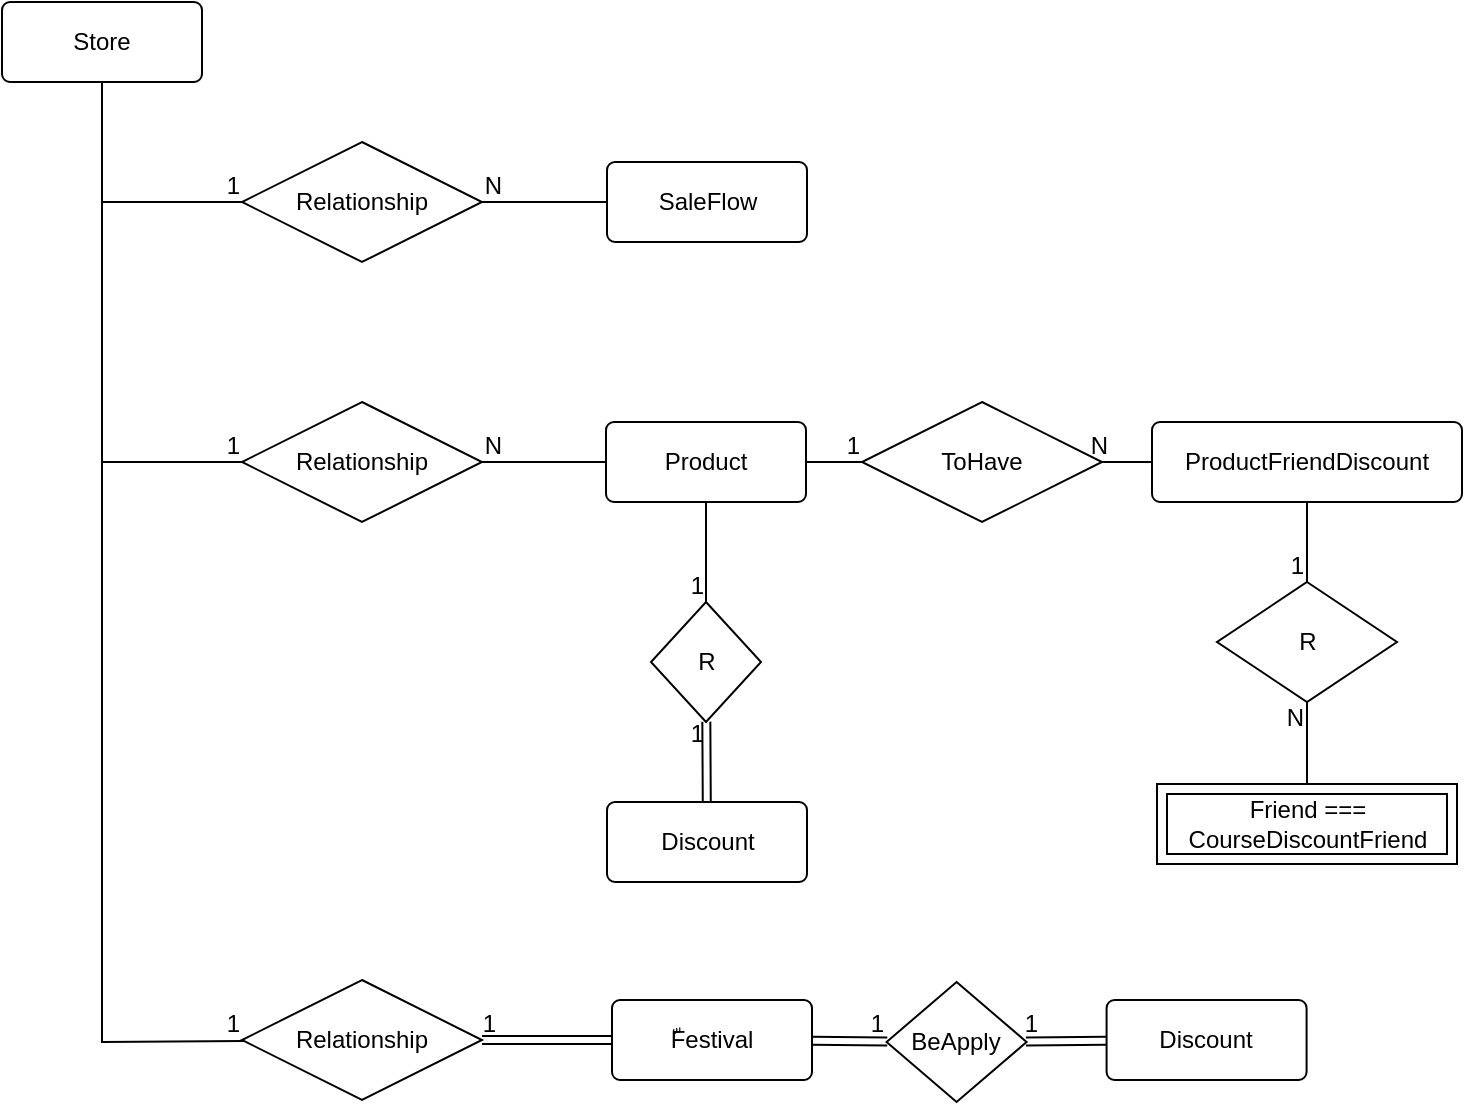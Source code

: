 <mxfile version="24.7.17">
  <diagram name="Page-1" id="4HmHEYtBcl-MZlgAi7pu">
    <mxGraphModel dx="3296" dy="1926" grid="1" gridSize="10" guides="1" tooltips="1" connect="1" arrows="1" fold="1" page="1" pageScale="1" pageWidth="850" pageHeight="1100" math="0" shadow="0">
      <root>
        <mxCell id="0" />
        <mxCell id="1" parent="0" />
        <mxCell id="G_zqbz2y6yFYz6wzq9T6-1" value="ّFestival" style="rounded=1;arcSize=10;whiteSpace=wrap;html=1;align=center;" parent="1" vertex="1">
          <mxGeometry x="-1335" y="-511" width="100" height="40" as="geometry" />
        </mxCell>
        <mxCell id="G_zqbz2y6yFYz6wzq9T6-2" value="" style="shape=link;html=1;rounded=0;" parent="1" target="G_zqbz2y6yFYz6wzq9T6-1" edge="1" source="pOlUJS17UwHzJJt9zdOD-13">
          <mxGeometry relative="1" as="geometry">
            <mxPoint x="-1380" y="-491" as="sourcePoint" />
            <mxPoint x="-1385" y="-431" as="targetPoint" />
          </mxGeometry>
        </mxCell>
        <mxCell id="G_zqbz2y6yFYz6wzq9T6-3" value="1" style="resizable=0;html=1;whiteSpace=wrap;align=right;verticalAlign=bottom;" parent="G_zqbz2y6yFYz6wzq9T6-2" connectable="0" vertex="1">
          <mxGeometry x="1" relative="1" as="geometry">
            <mxPoint x="-57" as="offset" />
          </mxGeometry>
        </mxCell>
        <mxCell id="G_zqbz2y6yFYz6wzq9T6-4" value="Discount" style="rounded=1;arcSize=10;whiteSpace=wrap;html=1;align=center;" parent="1" vertex="1">
          <mxGeometry x="-1087.71" y="-511" width="100" height="40" as="geometry" />
        </mxCell>
        <mxCell id="G_zqbz2y6yFYz6wzq9T6-5" value="BeApply" style="shape=rhombus;perimeter=rhombusPerimeter;whiteSpace=wrap;html=1;align=center;" parent="1" vertex="1">
          <mxGeometry x="-1197.71" y="-520" width="70" height="60" as="geometry" />
        </mxCell>
        <mxCell id="G_zqbz2y6yFYz6wzq9T6-6" value="" style="shape=link;html=1;rounded=0;" parent="1" source="G_zqbz2y6yFYz6wzq9T6-1" target="G_zqbz2y6yFYz6wzq9T6-5" edge="1">
          <mxGeometry relative="1" as="geometry">
            <mxPoint x="-1137.71" y="-381" as="sourcePoint" />
            <mxPoint x="-977.71" y="-381" as="targetPoint" />
          </mxGeometry>
        </mxCell>
        <mxCell id="G_zqbz2y6yFYz6wzq9T6-7" value="1" style="resizable=0;html=1;whiteSpace=wrap;align=right;verticalAlign=bottom;" parent="G_zqbz2y6yFYz6wzq9T6-6" connectable="0" vertex="1">
          <mxGeometry x="1" relative="1" as="geometry" />
        </mxCell>
        <mxCell id="G_zqbz2y6yFYz6wzq9T6-8" value="" style="shape=link;html=1;rounded=0;" parent="1" source="G_zqbz2y6yFYz6wzq9T6-4" target="G_zqbz2y6yFYz6wzq9T6-5" edge="1">
          <mxGeometry relative="1" as="geometry">
            <mxPoint x="-1147.71" y="-401" as="sourcePoint" />
            <mxPoint x="-987.71" y="-401" as="targetPoint" />
          </mxGeometry>
        </mxCell>
        <mxCell id="G_zqbz2y6yFYz6wzq9T6-9" value="1" style="resizable=0;html=1;whiteSpace=wrap;align=right;verticalAlign=bottom;" parent="G_zqbz2y6yFYz6wzq9T6-8" connectable="0" vertex="1">
          <mxGeometry x="1" relative="1" as="geometry">
            <mxPoint x="8" as="offset" />
          </mxGeometry>
        </mxCell>
        <mxCell id="G_zqbz2y6yFYz6wzq9T6-10" value="Store" style="rounded=1;arcSize=10;whiteSpace=wrap;html=1;align=center;" parent="1" vertex="1">
          <mxGeometry x="-1640" y="-1010" width="100" height="40" as="geometry" />
        </mxCell>
        <mxCell id="G_zqbz2y6yFYz6wzq9T6-11" value="SaleFlow" style="rounded=1;arcSize=10;whiteSpace=wrap;html=1;align=center;" parent="1" vertex="1">
          <mxGeometry x="-1337.5" y="-930" width="100" height="40" as="geometry" />
        </mxCell>
        <mxCell id="G_zqbz2y6yFYz6wzq9T6-12" value="Product" style="rounded=1;arcSize=10;whiteSpace=wrap;html=1;align=center;" parent="1" vertex="1">
          <mxGeometry x="-1338" y="-800" width="100" height="40" as="geometry" />
        </mxCell>
        <mxCell id="G_zqbz2y6yFYz6wzq9T6-13" value="ProductFriendDiscount" style="rounded=1;arcSize=10;whiteSpace=wrap;html=1;align=center;rotation=0;" parent="1" vertex="1">
          <mxGeometry x="-1065" y="-800" width="155" height="40" as="geometry" />
        </mxCell>
        <mxCell id="G_zqbz2y6yFYz6wzq9T6-14" value="ToHave" style="shape=rhombus;perimeter=rhombusPerimeter;whiteSpace=wrap;html=1;align=center;" parent="1" vertex="1">
          <mxGeometry x="-1210" y="-810" width="120" height="60" as="geometry" />
        </mxCell>
        <mxCell id="G_zqbz2y6yFYz6wzq9T6-15" value="" style="endArrow=none;html=1;rounded=0;" parent="1" source="G_zqbz2y6yFYz6wzq9T6-13" target="G_zqbz2y6yFYz6wzq9T6-14" edge="1">
          <mxGeometry relative="1" as="geometry">
            <mxPoint x="-1275" y="-580" as="sourcePoint" />
            <mxPoint x="-1115" y="-580" as="targetPoint" />
          </mxGeometry>
        </mxCell>
        <mxCell id="G_zqbz2y6yFYz6wzq9T6-16" value="N" style="resizable=0;html=1;whiteSpace=wrap;align=right;verticalAlign=bottom;" parent="G_zqbz2y6yFYz6wzq9T6-15" connectable="0" vertex="1">
          <mxGeometry x="1" relative="1" as="geometry">
            <mxPoint x="4" as="offset" />
          </mxGeometry>
        </mxCell>
        <mxCell id="G_zqbz2y6yFYz6wzq9T6-17" value="Friend === CourseDiscountFriend" style="shape=ext;margin=3;double=1;whiteSpace=wrap;html=1;align=center;" parent="1" vertex="1">
          <mxGeometry x="-1062.5" y="-619" width="150" height="40" as="geometry" />
        </mxCell>
        <mxCell id="G_zqbz2y6yFYz6wzq9T6-18" value="R" style="shape=rhombus;perimeter=rhombusPerimeter;whiteSpace=wrap;html=1;align=center;" parent="1" vertex="1">
          <mxGeometry x="-1032.5" y="-720" width="90" height="60" as="geometry" />
        </mxCell>
        <mxCell id="G_zqbz2y6yFYz6wzq9T6-19" value="" style="endArrow=none;html=1;rounded=0;" parent="1" source="G_zqbz2y6yFYz6wzq9T6-17" target="G_zqbz2y6yFYz6wzq9T6-18" edge="1">
          <mxGeometry relative="1" as="geometry">
            <mxPoint x="-1345" y="-800" as="sourcePoint" />
            <mxPoint x="-1185" y="-800" as="targetPoint" />
          </mxGeometry>
        </mxCell>
        <mxCell id="G_zqbz2y6yFYz6wzq9T6-20" value="N" style="resizable=0;html=1;whiteSpace=wrap;align=right;verticalAlign=bottom;" parent="G_zqbz2y6yFYz6wzq9T6-19" connectable="0" vertex="1">
          <mxGeometry x="1" relative="1" as="geometry">
            <mxPoint y="16" as="offset" />
          </mxGeometry>
        </mxCell>
        <mxCell id="G_zqbz2y6yFYz6wzq9T6-21" value="" style="endArrow=none;html=1;rounded=0;" parent="1" source="G_zqbz2y6yFYz6wzq9T6-13" target="G_zqbz2y6yFYz6wzq9T6-18" edge="1">
          <mxGeometry relative="1" as="geometry">
            <mxPoint x="-1305" y="-770" as="sourcePoint" />
            <mxPoint x="-1145" y="-770" as="targetPoint" />
          </mxGeometry>
        </mxCell>
        <mxCell id="G_zqbz2y6yFYz6wzq9T6-22" value="1" style="resizable=0;html=1;whiteSpace=wrap;align=right;verticalAlign=bottom;" parent="G_zqbz2y6yFYz6wzq9T6-21" connectable="0" vertex="1">
          <mxGeometry x="1" relative="1" as="geometry">
            <mxPoint as="offset" />
          </mxGeometry>
        </mxCell>
        <mxCell id="G_zqbz2y6yFYz6wzq9T6-23" value="" style="endArrow=none;html=1;rounded=0;" parent="1" source="G_zqbz2y6yFYz6wzq9T6-12" target="G_zqbz2y6yFYz6wzq9T6-14" edge="1">
          <mxGeometry relative="1" as="geometry">
            <mxPoint x="-1420" y="-700" as="sourcePoint" />
            <mxPoint x="-1260" y="-700" as="targetPoint" />
          </mxGeometry>
        </mxCell>
        <mxCell id="G_zqbz2y6yFYz6wzq9T6-24" value="1" style="resizable=0;html=1;whiteSpace=wrap;align=right;verticalAlign=bottom;" parent="G_zqbz2y6yFYz6wzq9T6-23" connectable="0" vertex="1">
          <mxGeometry x="1" relative="1" as="geometry" />
        </mxCell>
        <mxCell id="G_zqbz2y6yFYz6wzq9T6-25" value="Discount" style="rounded=1;arcSize=10;whiteSpace=wrap;html=1;align=center;" parent="1" vertex="1">
          <mxGeometry x="-1337.5" y="-610" width="100" height="40" as="geometry" />
        </mxCell>
        <mxCell id="G_zqbz2y6yFYz6wzq9T6-26" value="R" style="shape=rhombus;perimeter=rhombusPerimeter;whiteSpace=wrap;html=1;align=center;" parent="1" vertex="1">
          <mxGeometry x="-1315.5" y="-710" width="55" height="60" as="geometry" />
        </mxCell>
        <mxCell id="G_zqbz2y6yFYz6wzq9T6-27" value="" style="shape=link;html=1;rounded=0;" parent="1" source="G_zqbz2y6yFYz6wzq9T6-25" target="G_zqbz2y6yFYz6wzq9T6-26" edge="1">
          <mxGeometry relative="1" as="geometry">
            <mxPoint x="-1490" y="-650" as="sourcePoint" />
            <mxPoint x="-1330" y="-650" as="targetPoint" />
          </mxGeometry>
        </mxCell>
        <mxCell id="G_zqbz2y6yFYz6wzq9T6-28" value="1" style="resizable=0;html=1;whiteSpace=wrap;align=right;verticalAlign=bottom;" parent="G_zqbz2y6yFYz6wzq9T6-27" connectable="0" vertex="1">
          <mxGeometry x="1" relative="1" as="geometry">
            <mxPoint y="14" as="offset" />
          </mxGeometry>
        </mxCell>
        <mxCell id="G_zqbz2y6yFYz6wzq9T6-29" value="" style="endArrow=none;html=1;rounded=0;" parent="1" source="G_zqbz2y6yFYz6wzq9T6-12" target="G_zqbz2y6yFYz6wzq9T6-26" edge="1">
          <mxGeometry relative="1" as="geometry">
            <mxPoint x="-1470" y="-720" as="sourcePoint" />
            <mxPoint x="-1310" y="-720" as="targetPoint" />
          </mxGeometry>
        </mxCell>
        <mxCell id="G_zqbz2y6yFYz6wzq9T6-30" value="1" style="resizable=0;html=1;whiteSpace=wrap;align=right;verticalAlign=bottom;" parent="G_zqbz2y6yFYz6wzq9T6-29" connectable="0" vertex="1">
          <mxGeometry x="1" relative="1" as="geometry" />
        </mxCell>
        <mxCell id="pOlUJS17UwHzJJt9zdOD-1" value="Relationship" style="shape=rhombus;perimeter=rhombusPerimeter;whiteSpace=wrap;html=1;align=center;" vertex="1" parent="1">
          <mxGeometry x="-1520" y="-940" width="120" height="60" as="geometry" />
        </mxCell>
        <mxCell id="pOlUJS17UwHzJJt9zdOD-2" value="" style="endArrow=none;html=1;rounded=0;" edge="1" parent="1" source="G_zqbz2y6yFYz6wzq9T6-11" target="pOlUJS17UwHzJJt9zdOD-1">
          <mxGeometry relative="1" as="geometry">
            <mxPoint x="-1620" y="-820" as="sourcePoint" />
            <mxPoint x="-1460" y="-820" as="targetPoint" />
          </mxGeometry>
        </mxCell>
        <mxCell id="pOlUJS17UwHzJJt9zdOD-3" value="N" style="resizable=0;html=1;whiteSpace=wrap;align=right;verticalAlign=bottom;" connectable="0" vertex="1" parent="pOlUJS17UwHzJJt9zdOD-2">
          <mxGeometry x="1" relative="1" as="geometry">
            <mxPoint x="11" as="offset" />
          </mxGeometry>
        </mxCell>
        <mxCell id="pOlUJS17UwHzJJt9zdOD-6" value="" style="endArrow=none;html=1;rounded=0;" edge="1" parent="1" source="G_zqbz2y6yFYz6wzq9T6-10" target="pOlUJS17UwHzJJt9zdOD-1">
          <mxGeometry relative="1" as="geometry">
            <mxPoint x="-1750" y="-860" as="sourcePoint" />
            <mxPoint x="-1590" y="-860" as="targetPoint" />
            <Array as="points">
              <mxPoint x="-1590" y="-910" />
            </Array>
          </mxGeometry>
        </mxCell>
        <mxCell id="pOlUJS17UwHzJJt9zdOD-7" value="1" style="resizable=0;html=1;whiteSpace=wrap;align=right;verticalAlign=bottom;" connectable="0" vertex="1" parent="pOlUJS17UwHzJJt9zdOD-6">
          <mxGeometry x="1" relative="1" as="geometry" />
        </mxCell>
        <mxCell id="pOlUJS17UwHzJJt9zdOD-8" value="Relationship" style="shape=rhombus;perimeter=rhombusPerimeter;whiteSpace=wrap;html=1;align=center;" vertex="1" parent="1">
          <mxGeometry x="-1520" y="-810" width="120" height="60" as="geometry" />
        </mxCell>
        <mxCell id="pOlUJS17UwHzJJt9zdOD-9" value="" style="endArrow=none;html=1;rounded=0;" edge="1" parent="1" source="G_zqbz2y6yFYz6wzq9T6-12" target="pOlUJS17UwHzJJt9zdOD-8">
          <mxGeometry relative="1" as="geometry">
            <mxPoint x="-1327" y="-900" as="sourcePoint" />
            <mxPoint x="-1390" y="-900" as="targetPoint" />
          </mxGeometry>
        </mxCell>
        <mxCell id="pOlUJS17UwHzJJt9zdOD-10" value="N" style="resizable=0;html=1;whiteSpace=wrap;align=right;verticalAlign=bottom;" connectable="0" vertex="1" parent="pOlUJS17UwHzJJt9zdOD-9">
          <mxGeometry x="1" relative="1" as="geometry">
            <mxPoint x="11" as="offset" />
          </mxGeometry>
        </mxCell>
        <mxCell id="pOlUJS17UwHzJJt9zdOD-11" value="" style="endArrow=none;html=1;rounded=0;" edge="1" parent="1" source="G_zqbz2y6yFYz6wzq9T6-10" target="pOlUJS17UwHzJJt9zdOD-8">
          <mxGeometry relative="1" as="geometry">
            <mxPoint x="-1760" y="-760" as="sourcePoint" />
            <mxPoint x="-1600" y="-760" as="targetPoint" />
            <Array as="points">
              <mxPoint x="-1590" y="-780" />
            </Array>
          </mxGeometry>
        </mxCell>
        <mxCell id="pOlUJS17UwHzJJt9zdOD-12" value="1" style="resizable=0;html=1;whiteSpace=wrap;align=right;verticalAlign=bottom;" connectable="0" vertex="1" parent="pOlUJS17UwHzJJt9zdOD-11">
          <mxGeometry x="1" relative="1" as="geometry" />
        </mxCell>
        <mxCell id="pOlUJS17UwHzJJt9zdOD-13" value="Relationship" style="shape=rhombus;perimeter=rhombusPerimeter;whiteSpace=wrap;html=1;align=center;" vertex="1" parent="1">
          <mxGeometry x="-1520" y="-521" width="120" height="60" as="geometry" />
        </mxCell>
        <mxCell id="pOlUJS17UwHzJJt9zdOD-14" value="" style="endArrow=none;html=1;rounded=0;" edge="1" parent="1" source="G_zqbz2y6yFYz6wzq9T6-10" target="pOlUJS17UwHzJJt9zdOD-13">
          <mxGeometry relative="1" as="geometry">
            <mxPoint x="-1670" y="-630" as="sourcePoint" />
            <mxPoint x="-1510" y="-630" as="targetPoint" />
            <Array as="points">
              <mxPoint x="-1590" y="-490" />
            </Array>
          </mxGeometry>
        </mxCell>
        <mxCell id="pOlUJS17UwHzJJt9zdOD-15" value="1" style="resizable=0;html=1;whiteSpace=wrap;align=right;verticalAlign=bottom;" connectable="0" vertex="1" parent="pOlUJS17UwHzJJt9zdOD-14">
          <mxGeometry x="1" relative="1" as="geometry" />
        </mxCell>
      </root>
    </mxGraphModel>
  </diagram>
</mxfile>
